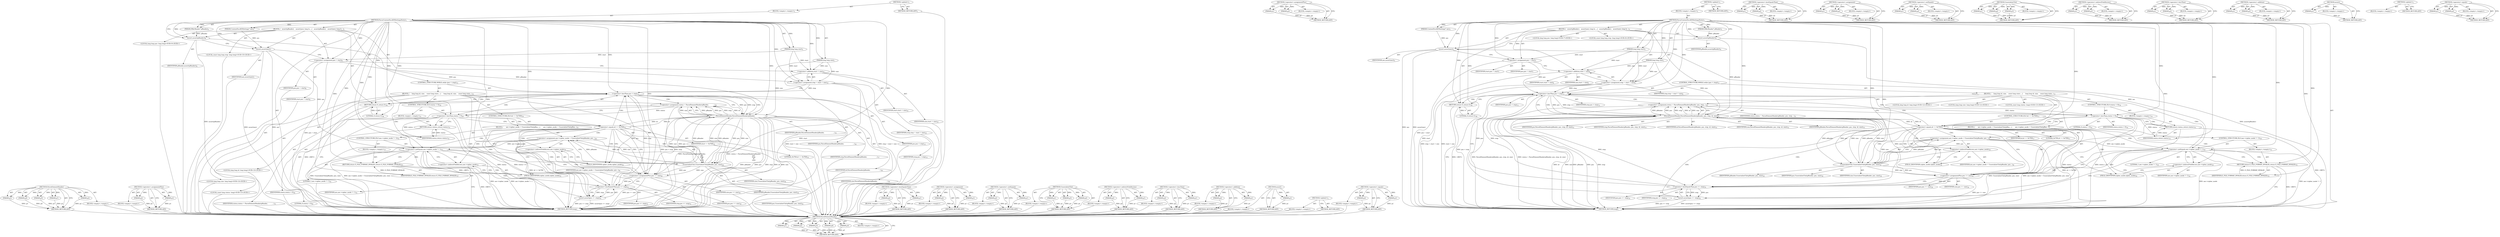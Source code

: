 digraph "&lt;operator&gt;.equals" {
vulnerable_126 [label=<(METHOD,ParseElementHeader)>];
vulnerable_127 [label=<(PARAM,p1)>];
vulnerable_128 [label=<(PARAM,p2)>];
vulnerable_129 [label=<(PARAM,p3)>];
vulnerable_130 [label=<(PARAM,p4)>];
vulnerable_131 [label=<(PARAM,p5)>];
vulnerable_132 [label=<(BLOCK,&lt;empty&gt;,&lt;empty&gt;)>];
vulnerable_133 [label=<(METHOD_RETURN,ANY)>];
vulnerable_155 [label=<(METHOD,&lt;operator&gt;.assignmentPlus)>];
vulnerable_156 [label=<(PARAM,p1)>];
vulnerable_157 [label=<(PARAM,p2)>];
vulnerable_158 [label=<(BLOCK,&lt;empty&gt;,&lt;empty&gt;)>];
vulnerable_159 [label=<(METHOD_RETURN,ANY)>];
vulnerable_6 [label=<(METHOD,&lt;global&gt;)<SUB>1</SUB>>];
vulnerable_7 [label=<(BLOCK,&lt;empty&gt;,&lt;empty&gt;)<SUB>1</SUB>>];
vulnerable_8 [label=<(METHOD,ParseContentEncAESSettingsEntry)<SUB>1</SUB>>];
vulnerable_9 [label=<(PARAM,long long start)<SUB>2</SUB>>];
vulnerable_10 [label=<(PARAM,long long size)<SUB>3</SUB>>];
vulnerable_11 [label=<(PARAM,IMkvReader* pReader)<SUB>4</SUB>>];
vulnerable_12 [label=<(PARAM,ContentEncAESSettings* aes)<SUB>5</SUB>>];
vulnerable_13 [label=<(BLOCK,{
   assert(pReader);
   assert(aes);

 long lo...,{
   assert(pReader);
   assert(aes);

 long lo...)<SUB>5</SUB>>];
vulnerable_14 [label=<(assert,assert(pReader))<SUB>6</SUB>>];
vulnerable_15 [label=<(IDENTIFIER,pReader,assert(pReader))<SUB>6</SUB>>];
vulnerable_16 [label=<(assert,assert(aes))<SUB>7</SUB>>];
vulnerable_17 [label=<(IDENTIFIER,aes,assert(aes))<SUB>7</SUB>>];
vulnerable_18 [label="<(LOCAL,long long pos: long long)<SUB>9</SUB>>"];
vulnerable_19 [label=<(&lt;operator&gt;.assignment,pos = start)<SUB>9</SUB>>];
vulnerable_20 [label=<(IDENTIFIER,pos,pos = start)<SUB>9</SUB>>];
vulnerable_21 [label=<(IDENTIFIER,start,pos = start)<SUB>9</SUB>>];
vulnerable_22 [label="<(LOCAL,const long long stop: long long)<SUB>10</SUB>>"];
vulnerable_23 [label=<(&lt;operator&gt;.assignment,stop = start + size)<SUB>10</SUB>>];
vulnerable_24 [label=<(IDENTIFIER,stop,stop = start + size)<SUB>10</SUB>>];
vulnerable_25 [label=<(&lt;operator&gt;.addition,start + size)<SUB>10</SUB>>];
vulnerable_26 [label=<(IDENTIFIER,start,start + size)<SUB>10</SUB>>];
vulnerable_27 [label=<(IDENTIFIER,size,start + size)<SUB>10</SUB>>];
vulnerable_28 [label=<(CONTROL_STRUCTURE,WHILE,while (pos &lt; stop))<SUB>13</SUB>>];
vulnerable_29 [label=<(&lt;operator&gt;.lessThan,pos &lt; stop)<SUB>13</SUB>>];
vulnerable_30 [label=<(IDENTIFIER,pos,pos &lt; stop)<SUB>13</SUB>>];
vulnerable_31 [label=<(IDENTIFIER,stop,pos &lt; stop)<SUB>13</SUB>>];
vulnerable_32 [label=<(BLOCK,{
     long long id, size;
    const long statu...,{
     long long id, size;
    const long statu...)<SUB>13</SUB>>];
vulnerable_33 [label="<(LOCAL,long long id: long long)<SUB>14</SUB>>"];
vulnerable_34 [label="<(LOCAL,long long size: long long)<SUB>14</SUB>>"];
vulnerable_35 [label="<(LOCAL,const long status: long)<SUB>15</SUB>>"];
vulnerable_36 [label=<(&lt;operator&gt;.assignment,status = ParseElementHeader(pReader,
          ...)<SUB>15</SUB>>];
vulnerable_37 [label=<(IDENTIFIER,status,status = ParseElementHeader(pReader,
          ...)<SUB>15</SUB>>];
vulnerable_38 [label=<(ParseElementHeader,ParseElementHeader(pReader,
                   ...)<SUB>15</SUB>>];
vulnerable_39 [label=<(IDENTIFIER,pReader,ParseElementHeader(pReader,
                   ...)<SUB>15</SUB>>];
vulnerable_40 [label=<(IDENTIFIER,pos,ParseElementHeader(pReader,
                   ...)<SUB>16</SUB>>];
vulnerable_41 [label=<(IDENTIFIER,stop,ParseElementHeader(pReader,
                   ...)<SUB>17</SUB>>];
vulnerable_42 [label=<(IDENTIFIER,id,ParseElementHeader(pReader,
                   ...)<SUB>18</SUB>>];
vulnerable_43 [label=<(IDENTIFIER,size,ParseElementHeader(pReader,
                   ...)<SUB>19</SUB>>];
vulnerable_44 [label=<(CONTROL_STRUCTURE,IF,if (status &lt; 0))<SUB>20</SUB>>];
vulnerable_45 [label=<(&lt;operator&gt;.lessThan,status &lt; 0)<SUB>20</SUB>>];
vulnerable_46 [label=<(IDENTIFIER,status,status &lt; 0)<SUB>20</SUB>>];
vulnerable_47 [label=<(LITERAL,0,status &lt; 0)<SUB>20</SUB>>];
vulnerable_48 [label=<(BLOCK,&lt;empty&gt;,&lt;empty&gt;)<SUB>21</SUB>>];
vulnerable_49 [label=<(RETURN,return status;,return status;)<SUB>21</SUB>>];
vulnerable_50 [label=<(IDENTIFIER,status,return status;)<SUB>21</SUB>>];
vulnerable_51 [label=<(CONTROL_STRUCTURE,IF,if (id == 0x7E8))<SUB>23</SUB>>];
vulnerable_52 [label=<(&lt;operator&gt;.equals,id == 0x7E8)<SUB>23</SUB>>];
vulnerable_53 [label=<(IDENTIFIER,id,id == 0x7E8)<SUB>23</SUB>>];
vulnerable_54 [label=<(LITERAL,0x7E8,id == 0x7E8)<SUB>23</SUB>>];
vulnerable_55 [label=<(BLOCK,{
      aes-&gt;cipher_mode = UnserializeUInt(pRea...,{
      aes-&gt;cipher_mode = UnserializeUInt(pRea...)<SUB>23</SUB>>];
vulnerable_56 [label=<(&lt;operator&gt;.assignment,aes-&gt;cipher_mode = UnserializeUInt(pReader, pos...)<SUB>24</SUB>>];
vulnerable_57 [label=<(&lt;operator&gt;.indirectFieldAccess,aes-&gt;cipher_mode)<SUB>24</SUB>>];
vulnerable_58 [label=<(IDENTIFIER,aes,aes-&gt;cipher_mode = UnserializeUInt(pReader, pos...)<SUB>24</SUB>>];
vulnerable_59 [label=<(FIELD_IDENTIFIER,cipher_mode,cipher_mode)<SUB>24</SUB>>];
vulnerable_60 [label=<(UnserializeUInt,UnserializeUInt(pReader, pos, size))<SUB>24</SUB>>];
vulnerable_61 [label=<(IDENTIFIER,pReader,UnserializeUInt(pReader, pos, size))<SUB>24</SUB>>];
vulnerable_62 [label=<(IDENTIFIER,pos,UnserializeUInt(pReader, pos, size))<SUB>24</SUB>>];
vulnerable_63 [label=<(IDENTIFIER,size,UnserializeUInt(pReader, pos, size))<SUB>24</SUB>>];
vulnerable_64 [label=<(CONTROL_STRUCTURE,IF,if (aes-&gt;cipher_mode != 1))<SUB>25</SUB>>];
vulnerable_65 [label=<(&lt;operator&gt;.notEquals,aes-&gt;cipher_mode != 1)<SUB>25</SUB>>];
vulnerable_66 [label=<(&lt;operator&gt;.indirectFieldAccess,aes-&gt;cipher_mode)<SUB>25</SUB>>];
vulnerable_67 [label=<(IDENTIFIER,aes,aes-&gt;cipher_mode != 1)<SUB>25</SUB>>];
vulnerable_68 [label=<(FIELD_IDENTIFIER,cipher_mode,cipher_mode)<SUB>25</SUB>>];
vulnerable_69 [label=<(LITERAL,1,aes-&gt;cipher_mode != 1)<SUB>25</SUB>>];
vulnerable_70 [label=<(BLOCK,&lt;empty&gt;,&lt;empty&gt;)<SUB>27</SUB>>];
vulnerable_71 [label=<(RETURN,return E_FILE_FORMAT_INVALID;,return E_FILE_FORMAT_INVALID;)<SUB>27</SUB>>];
vulnerable_72 [label=<(IDENTIFIER,E_FILE_FORMAT_INVALID,return E_FILE_FORMAT_INVALID;)<SUB>27</SUB>>];
vulnerable_73 [label=<(&lt;operator&gt;.assignmentPlus,pos += size)<SUB>30</SUB>>];
vulnerable_74 [label=<(IDENTIFIER,pos,pos += size)<SUB>30</SUB>>];
vulnerable_75 [label=<(IDENTIFIER,size,pos += size)<SUB>30</SUB>>];
vulnerable_76 [label=<(assert,assert(pos &lt;= stop))<SUB>31</SUB>>];
vulnerable_77 [label=<(&lt;operator&gt;.lessEqualsThan,pos &lt;= stop)<SUB>31</SUB>>];
vulnerable_78 [label=<(IDENTIFIER,pos,pos &lt;= stop)<SUB>31</SUB>>];
vulnerable_79 [label=<(IDENTIFIER,stop,pos &lt;= stop)<SUB>31</SUB>>];
vulnerable_80 [label=<(RETURN,return 0;,return 0;)<SUB>34</SUB>>];
vulnerable_81 [label=<(LITERAL,0,return 0;)<SUB>34</SUB>>];
vulnerable_82 [label=<(METHOD_RETURN,long)<SUB>1</SUB>>];
vulnerable_84 [label=<(METHOD_RETURN,ANY)<SUB>1</SUB>>];
vulnerable_160 [label=<(METHOD,&lt;operator&gt;.lessEqualsThan)>];
vulnerable_161 [label=<(PARAM,p1)>];
vulnerable_162 [label=<(PARAM,p2)>];
vulnerable_163 [label=<(BLOCK,&lt;empty&gt;,&lt;empty&gt;)>];
vulnerable_164 [label=<(METHOD_RETURN,ANY)>];
vulnerable_111 [label=<(METHOD,&lt;operator&gt;.assignment)>];
vulnerable_112 [label=<(PARAM,p1)>];
vulnerable_113 [label=<(PARAM,p2)>];
vulnerable_114 [label=<(BLOCK,&lt;empty&gt;,&lt;empty&gt;)>];
vulnerable_115 [label=<(METHOD_RETURN,ANY)>];
vulnerable_150 [label=<(METHOD,&lt;operator&gt;.notEquals)>];
vulnerable_151 [label=<(PARAM,p1)>];
vulnerable_152 [label=<(PARAM,p2)>];
vulnerable_153 [label=<(BLOCK,&lt;empty&gt;,&lt;empty&gt;)>];
vulnerable_154 [label=<(METHOD_RETURN,ANY)>];
vulnerable_144 [label=<(METHOD,UnserializeUInt)>];
vulnerable_145 [label=<(PARAM,p1)>];
vulnerable_146 [label=<(PARAM,p2)>];
vulnerable_147 [label=<(PARAM,p3)>];
vulnerable_148 [label=<(BLOCK,&lt;empty&gt;,&lt;empty&gt;)>];
vulnerable_149 [label=<(METHOD_RETURN,ANY)>];
vulnerable_139 [label=<(METHOD,&lt;operator&gt;.indirectFieldAccess)>];
vulnerable_140 [label=<(PARAM,p1)>];
vulnerable_141 [label=<(PARAM,p2)>];
vulnerable_142 [label=<(BLOCK,&lt;empty&gt;,&lt;empty&gt;)>];
vulnerable_143 [label=<(METHOD_RETURN,ANY)>];
vulnerable_121 [label=<(METHOD,&lt;operator&gt;.lessThan)>];
vulnerable_122 [label=<(PARAM,p1)>];
vulnerable_123 [label=<(PARAM,p2)>];
vulnerable_124 [label=<(BLOCK,&lt;empty&gt;,&lt;empty&gt;)>];
vulnerable_125 [label=<(METHOD_RETURN,ANY)>];
vulnerable_116 [label=<(METHOD,&lt;operator&gt;.addition)>];
vulnerable_117 [label=<(PARAM,p1)>];
vulnerable_118 [label=<(PARAM,p2)>];
vulnerable_119 [label=<(BLOCK,&lt;empty&gt;,&lt;empty&gt;)>];
vulnerable_120 [label=<(METHOD_RETURN,ANY)>];
vulnerable_107 [label=<(METHOD,assert)>];
vulnerable_108 [label=<(PARAM,p1)>];
vulnerable_109 [label=<(BLOCK,&lt;empty&gt;,&lt;empty&gt;)>];
vulnerable_110 [label=<(METHOD_RETURN,ANY)>];
vulnerable_101 [label=<(METHOD,&lt;global&gt;)<SUB>1</SUB>>];
vulnerable_102 [label=<(BLOCK,&lt;empty&gt;,&lt;empty&gt;)>];
vulnerable_103 [label=<(METHOD_RETURN,ANY)>];
vulnerable_134 [label=<(METHOD,&lt;operator&gt;.equals)>];
vulnerable_135 [label=<(PARAM,p1)>];
vulnerable_136 [label=<(PARAM,p2)>];
vulnerable_137 [label=<(BLOCK,&lt;empty&gt;,&lt;empty&gt;)>];
vulnerable_138 [label=<(METHOD_RETURN,ANY)>];
fixed_126 [label=<(METHOD,ParseElementHeader)>];
fixed_127 [label=<(PARAM,p1)>];
fixed_128 [label=<(PARAM,p2)>];
fixed_129 [label=<(PARAM,p3)>];
fixed_130 [label=<(PARAM,p4)>];
fixed_131 [label=<(PARAM,p5)>];
fixed_132 [label=<(BLOCK,&lt;empty&gt;,&lt;empty&gt;)>];
fixed_133 [label=<(METHOD_RETURN,ANY)>];
fixed_155 [label=<(METHOD,&lt;operator&gt;.assignmentPlus)>];
fixed_156 [label=<(PARAM,p1)>];
fixed_157 [label=<(PARAM,p2)>];
fixed_158 [label=<(BLOCK,&lt;empty&gt;,&lt;empty&gt;)>];
fixed_159 [label=<(METHOD_RETURN,ANY)>];
fixed_6 [label=<(METHOD,&lt;global&gt;)<SUB>1</SUB>>];
fixed_7 [label=<(BLOCK,&lt;empty&gt;,&lt;empty&gt;)<SUB>1</SUB>>];
fixed_8 [label=<(METHOD,ParseContentEncAESSettingsEntry)<SUB>1</SUB>>];
fixed_9 [label=<(PARAM,long long start)<SUB>2</SUB>>];
fixed_10 [label=<(PARAM,long long size)<SUB>2</SUB>>];
fixed_11 [label=<(PARAM,IMkvReader* pReader)<SUB>2</SUB>>];
fixed_12 [label=<(PARAM,ContentEncAESSettings* aes)<SUB>3</SUB>>];
fixed_13 [label=<(BLOCK,{
   assert(pReader);
   assert(aes);

 long lo...,{
   assert(pReader);
   assert(aes);

 long lo...)<SUB>3</SUB>>];
fixed_14 [label=<(assert,assert(pReader))<SUB>4</SUB>>];
fixed_15 [label=<(IDENTIFIER,pReader,assert(pReader))<SUB>4</SUB>>];
fixed_16 [label=<(assert,assert(aes))<SUB>5</SUB>>];
fixed_17 [label=<(IDENTIFIER,aes,assert(aes))<SUB>5</SUB>>];
fixed_18 [label="<(LOCAL,long long pos: long long)<SUB>7</SUB>>"];
fixed_19 [label=<(&lt;operator&gt;.assignment,pos = start)<SUB>7</SUB>>];
fixed_20 [label=<(IDENTIFIER,pos,pos = start)<SUB>7</SUB>>];
fixed_21 [label=<(IDENTIFIER,start,pos = start)<SUB>7</SUB>>];
fixed_22 [label="<(LOCAL,const long long stop: long long)<SUB>8</SUB>>"];
fixed_23 [label=<(&lt;operator&gt;.assignment,stop = start + size)<SUB>8</SUB>>];
fixed_24 [label=<(IDENTIFIER,stop,stop = start + size)<SUB>8</SUB>>];
fixed_25 [label=<(&lt;operator&gt;.addition,start + size)<SUB>8</SUB>>];
fixed_26 [label=<(IDENTIFIER,start,start + size)<SUB>8</SUB>>];
fixed_27 [label=<(IDENTIFIER,size,start + size)<SUB>8</SUB>>];
fixed_28 [label=<(CONTROL_STRUCTURE,WHILE,while (pos &lt; stop))<SUB>11</SUB>>];
fixed_29 [label=<(&lt;operator&gt;.lessThan,pos &lt; stop)<SUB>11</SUB>>];
fixed_30 [label=<(IDENTIFIER,pos,pos &lt; stop)<SUB>11</SUB>>];
fixed_31 [label=<(IDENTIFIER,stop,pos &lt; stop)<SUB>11</SUB>>];
fixed_32 [label=<(BLOCK,{
     long long id, size;
    const long statu...,{
     long long id, size;
    const long statu...)<SUB>11</SUB>>];
fixed_33 [label="<(LOCAL,long long id: long long)<SUB>12</SUB>>"];
fixed_34 [label="<(LOCAL,long long size: long long)<SUB>12</SUB>>"];
fixed_35 [label="<(LOCAL,const long status: long)<SUB>13</SUB>>"];
fixed_36 [label=<(&lt;operator&gt;.assignment,status = ParseElementHeader(pReader, pos, stop,...)<SUB>13</SUB>>];
fixed_37 [label=<(IDENTIFIER,status,status = ParseElementHeader(pReader, pos, stop,...)<SUB>13</SUB>>];
fixed_38 [label=<(ParseElementHeader,ParseElementHeader(pReader, pos, stop, id, size))<SUB>13</SUB>>];
fixed_39 [label=<(IDENTIFIER,pReader,ParseElementHeader(pReader, pos, stop, id, size))<SUB>13</SUB>>];
fixed_40 [label=<(IDENTIFIER,pos,ParseElementHeader(pReader, pos, stop, id, size))<SUB>13</SUB>>];
fixed_41 [label=<(IDENTIFIER,stop,ParseElementHeader(pReader, pos, stop, id, size))<SUB>13</SUB>>];
fixed_42 [label=<(IDENTIFIER,id,ParseElementHeader(pReader, pos, stop, id, size))<SUB>13</SUB>>];
fixed_43 [label=<(IDENTIFIER,size,ParseElementHeader(pReader, pos, stop, id, size))<SUB>13</SUB>>];
fixed_44 [label=<(CONTROL_STRUCTURE,IF,if (status &lt; 0))<SUB>14</SUB>>];
fixed_45 [label=<(&lt;operator&gt;.lessThan,status &lt; 0)<SUB>14</SUB>>];
fixed_46 [label=<(IDENTIFIER,status,status &lt; 0)<SUB>14</SUB>>];
fixed_47 [label=<(LITERAL,0,status &lt; 0)<SUB>14</SUB>>];
fixed_48 [label=<(BLOCK,&lt;empty&gt;,&lt;empty&gt;)<SUB>15</SUB>>];
fixed_49 [label=<(RETURN,return status;,return status;)<SUB>15</SUB>>];
fixed_50 [label=<(IDENTIFIER,status,return status;)<SUB>15</SUB>>];
fixed_51 [label=<(CONTROL_STRUCTURE,IF,if (id == 0x7E8))<SUB>17</SUB>>];
fixed_52 [label=<(&lt;operator&gt;.equals,id == 0x7E8)<SUB>17</SUB>>];
fixed_53 [label=<(IDENTIFIER,id,id == 0x7E8)<SUB>17</SUB>>];
fixed_54 [label=<(LITERAL,0x7E8,id == 0x7E8)<SUB>17</SUB>>];
fixed_55 [label=<(BLOCK,{
      aes-&gt;cipher_mode = UnserializeUInt(pRea...,{
      aes-&gt;cipher_mode = UnserializeUInt(pRea...)<SUB>17</SUB>>];
fixed_56 [label=<(&lt;operator&gt;.assignment,aes-&gt;cipher_mode = UnserializeUInt(pReader, pos...)<SUB>18</SUB>>];
fixed_57 [label=<(&lt;operator&gt;.indirectFieldAccess,aes-&gt;cipher_mode)<SUB>18</SUB>>];
fixed_58 [label=<(IDENTIFIER,aes,aes-&gt;cipher_mode = UnserializeUInt(pReader, pos...)<SUB>18</SUB>>];
fixed_59 [label=<(FIELD_IDENTIFIER,cipher_mode,cipher_mode)<SUB>18</SUB>>];
fixed_60 [label=<(UnserializeUInt,UnserializeUInt(pReader, pos, size))<SUB>18</SUB>>];
fixed_61 [label=<(IDENTIFIER,pReader,UnserializeUInt(pReader, pos, size))<SUB>18</SUB>>];
fixed_62 [label=<(IDENTIFIER,pos,UnserializeUInt(pReader, pos, size))<SUB>18</SUB>>];
fixed_63 [label=<(IDENTIFIER,size,UnserializeUInt(pReader, pos, size))<SUB>18</SUB>>];
fixed_64 [label=<(CONTROL_STRUCTURE,IF,if (aes-&gt;cipher_mode != 1))<SUB>19</SUB>>];
fixed_65 [label=<(&lt;operator&gt;.notEquals,aes-&gt;cipher_mode != 1)<SUB>19</SUB>>];
fixed_66 [label=<(&lt;operator&gt;.indirectFieldAccess,aes-&gt;cipher_mode)<SUB>19</SUB>>];
fixed_67 [label=<(IDENTIFIER,aes,aes-&gt;cipher_mode != 1)<SUB>19</SUB>>];
fixed_68 [label=<(FIELD_IDENTIFIER,cipher_mode,cipher_mode)<SUB>19</SUB>>];
fixed_69 [label=<(LITERAL,1,aes-&gt;cipher_mode != 1)<SUB>19</SUB>>];
fixed_70 [label=<(BLOCK,&lt;empty&gt;,&lt;empty&gt;)<SUB>21</SUB>>];
fixed_71 [label=<(RETURN,return E_FILE_FORMAT_INVALID;,return E_FILE_FORMAT_INVALID;)<SUB>21</SUB>>];
fixed_72 [label=<(IDENTIFIER,E_FILE_FORMAT_INVALID,return E_FILE_FORMAT_INVALID;)<SUB>21</SUB>>];
fixed_73 [label=<(&lt;operator&gt;.assignmentPlus,pos += size)<SUB>24</SUB>>];
fixed_74 [label=<(IDENTIFIER,pos,pos += size)<SUB>24</SUB>>];
fixed_75 [label=<(IDENTIFIER,size,pos += size)<SUB>24</SUB>>];
fixed_76 [label=<(assert,assert(pos &lt;= stop))<SUB>25</SUB>>];
fixed_77 [label=<(&lt;operator&gt;.lessEqualsThan,pos &lt;= stop)<SUB>25</SUB>>];
fixed_78 [label=<(IDENTIFIER,pos,pos &lt;= stop)<SUB>25</SUB>>];
fixed_79 [label=<(IDENTIFIER,stop,pos &lt;= stop)<SUB>25</SUB>>];
fixed_80 [label=<(RETURN,return 0;,return 0;)<SUB>28</SUB>>];
fixed_81 [label=<(LITERAL,0,return 0;)<SUB>28</SUB>>];
fixed_82 [label=<(METHOD_RETURN,long)<SUB>1</SUB>>];
fixed_84 [label=<(METHOD_RETURN,ANY)<SUB>1</SUB>>];
fixed_160 [label=<(METHOD,&lt;operator&gt;.lessEqualsThan)>];
fixed_161 [label=<(PARAM,p1)>];
fixed_162 [label=<(PARAM,p2)>];
fixed_163 [label=<(BLOCK,&lt;empty&gt;,&lt;empty&gt;)>];
fixed_164 [label=<(METHOD_RETURN,ANY)>];
fixed_111 [label=<(METHOD,&lt;operator&gt;.assignment)>];
fixed_112 [label=<(PARAM,p1)>];
fixed_113 [label=<(PARAM,p2)>];
fixed_114 [label=<(BLOCK,&lt;empty&gt;,&lt;empty&gt;)>];
fixed_115 [label=<(METHOD_RETURN,ANY)>];
fixed_150 [label=<(METHOD,&lt;operator&gt;.notEquals)>];
fixed_151 [label=<(PARAM,p1)>];
fixed_152 [label=<(PARAM,p2)>];
fixed_153 [label=<(BLOCK,&lt;empty&gt;,&lt;empty&gt;)>];
fixed_154 [label=<(METHOD_RETURN,ANY)>];
fixed_144 [label=<(METHOD,UnserializeUInt)>];
fixed_145 [label=<(PARAM,p1)>];
fixed_146 [label=<(PARAM,p2)>];
fixed_147 [label=<(PARAM,p3)>];
fixed_148 [label=<(BLOCK,&lt;empty&gt;,&lt;empty&gt;)>];
fixed_149 [label=<(METHOD_RETURN,ANY)>];
fixed_139 [label=<(METHOD,&lt;operator&gt;.indirectFieldAccess)>];
fixed_140 [label=<(PARAM,p1)>];
fixed_141 [label=<(PARAM,p2)>];
fixed_142 [label=<(BLOCK,&lt;empty&gt;,&lt;empty&gt;)>];
fixed_143 [label=<(METHOD_RETURN,ANY)>];
fixed_121 [label=<(METHOD,&lt;operator&gt;.lessThan)>];
fixed_122 [label=<(PARAM,p1)>];
fixed_123 [label=<(PARAM,p2)>];
fixed_124 [label=<(BLOCK,&lt;empty&gt;,&lt;empty&gt;)>];
fixed_125 [label=<(METHOD_RETURN,ANY)>];
fixed_116 [label=<(METHOD,&lt;operator&gt;.addition)>];
fixed_117 [label=<(PARAM,p1)>];
fixed_118 [label=<(PARAM,p2)>];
fixed_119 [label=<(BLOCK,&lt;empty&gt;,&lt;empty&gt;)>];
fixed_120 [label=<(METHOD_RETURN,ANY)>];
fixed_107 [label=<(METHOD,assert)>];
fixed_108 [label=<(PARAM,p1)>];
fixed_109 [label=<(BLOCK,&lt;empty&gt;,&lt;empty&gt;)>];
fixed_110 [label=<(METHOD_RETURN,ANY)>];
fixed_101 [label=<(METHOD,&lt;global&gt;)<SUB>1</SUB>>];
fixed_102 [label=<(BLOCK,&lt;empty&gt;,&lt;empty&gt;)>];
fixed_103 [label=<(METHOD_RETURN,ANY)>];
fixed_134 [label=<(METHOD,&lt;operator&gt;.equals)>];
fixed_135 [label=<(PARAM,p1)>];
fixed_136 [label=<(PARAM,p2)>];
fixed_137 [label=<(BLOCK,&lt;empty&gt;,&lt;empty&gt;)>];
fixed_138 [label=<(METHOD_RETURN,ANY)>];
vulnerable_126 -> vulnerable_127  [key=0, label="AST: "];
vulnerable_126 -> vulnerable_127  [key=1, label="DDG: "];
vulnerable_126 -> vulnerable_132  [key=0, label="AST: "];
vulnerable_126 -> vulnerable_128  [key=0, label="AST: "];
vulnerable_126 -> vulnerable_128  [key=1, label="DDG: "];
vulnerable_126 -> vulnerable_133  [key=0, label="AST: "];
vulnerable_126 -> vulnerable_133  [key=1, label="CFG: "];
vulnerable_126 -> vulnerable_129  [key=0, label="AST: "];
vulnerable_126 -> vulnerable_129  [key=1, label="DDG: "];
vulnerable_126 -> vulnerable_130  [key=0, label="AST: "];
vulnerable_126 -> vulnerable_130  [key=1, label="DDG: "];
vulnerable_126 -> vulnerable_131  [key=0, label="AST: "];
vulnerable_126 -> vulnerable_131  [key=1, label="DDG: "];
vulnerable_127 -> vulnerable_133  [key=0, label="DDG: p1"];
vulnerable_128 -> vulnerable_133  [key=0, label="DDG: p2"];
vulnerable_129 -> vulnerable_133  [key=0, label="DDG: p3"];
vulnerable_130 -> vulnerable_133  [key=0, label="DDG: p4"];
vulnerable_131 -> vulnerable_133  [key=0, label="DDG: p5"];
vulnerable_132 -> fixed_126  [key=0];
vulnerable_133 -> fixed_126  [key=0];
vulnerable_155 -> vulnerable_156  [key=0, label="AST: "];
vulnerable_155 -> vulnerable_156  [key=1, label="DDG: "];
vulnerable_155 -> vulnerable_158  [key=0, label="AST: "];
vulnerable_155 -> vulnerable_157  [key=0, label="AST: "];
vulnerable_155 -> vulnerable_157  [key=1, label="DDG: "];
vulnerable_155 -> vulnerable_159  [key=0, label="AST: "];
vulnerable_155 -> vulnerable_159  [key=1, label="CFG: "];
vulnerable_156 -> vulnerable_159  [key=0, label="DDG: p1"];
vulnerable_157 -> vulnerable_159  [key=0, label="DDG: p2"];
vulnerable_158 -> fixed_126  [key=0];
vulnerable_159 -> fixed_126  [key=0];
vulnerable_6 -> vulnerable_7  [key=0, label="AST: "];
vulnerable_6 -> vulnerable_84  [key=0, label="AST: "];
vulnerable_6 -> vulnerable_84  [key=1, label="CFG: "];
vulnerable_7 -> vulnerable_8  [key=0, label="AST: "];
vulnerable_8 -> vulnerable_9  [key=0, label="AST: "];
vulnerable_8 -> vulnerable_9  [key=1, label="DDG: "];
vulnerable_8 -> vulnerable_10  [key=0, label="AST: "];
vulnerable_8 -> vulnerable_10  [key=1, label="DDG: "];
vulnerable_8 -> vulnerable_11  [key=0, label="AST: "];
vulnerable_8 -> vulnerable_11  [key=1, label="DDG: "];
vulnerable_8 -> vulnerable_12  [key=0, label="AST: "];
vulnerable_8 -> vulnerable_12  [key=1, label="DDG: "];
vulnerable_8 -> vulnerable_13  [key=0, label="AST: "];
vulnerable_8 -> vulnerable_82  [key=0, label="AST: "];
vulnerable_8 -> vulnerable_14  [key=0, label="CFG: "];
vulnerable_8 -> vulnerable_14  [key=1, label="DDG: "];
vulnerable_8 -> vulnerable_19  [key=0, label="DDG: "];
vulnerable_8 -> vulnerable_23  [key=0, label="DDG: "];
vulnerable_8 -> vulnerable_80  [key=0, label="DDG: "];
vulnerable_8 -> vulnerable_16  [key=0, label="DDG: "];
vulnerable_8 -> vulnerable_81  [key=0, label="DDG: "];
vulnerable_8 -> vulnerable_25  [key=0, label="DDG: "];
vulnerable_8 -> vulnerable_29  [key=0, label="DDG: "];
vulnerable_8 -> vulnerable_73  [key=0, label="DDG: "];
vulnerable_8 -> vulnerable_38  [key=0, label="DDG: "];
vulnerable_8 -> vulnerable_45  [key=0, label="DDG: "];
vulnerable_8 -> vulnerable_52  [key=0, label="DDG: "];
vulnerable_8 -> vulnerable_77  [key=0, label="DDG: "];
vulnerable_8 -> vulnerable_50  [key=0, label="DDG: "];
vulnerable_8 -> vulnerable_60  [key=0, label="DDG: "];
vulnerable_8 -> vulnerable_65  [key=0, label="DDG: "];
vulnerable_8 -> vulnerable_71  [key=0, label="DDG: "];
vulnerable_8 -> vulnerable_72  [key=0, label="DDG: "];
vulnerable_9 -> vulnerable_19  [key=0, label="DDG: start"];
vulnerable_9 -> vulnerable_23  [key=0, label="DDG: start"];
vulnerable_9 -> vulnerable_25  [key=0, label="DDG: start"];
vulnerable_10 -> vulnerable_23  [key=0, label="DDG: size"];
vulnerable_10 -> vulnerable_25  [key=0, label="DDG: size"];
vulnerable_10 -> vulnerable_38  [key=0, label="DDG: size"];
vulnerable_11 -> vulnerable_14  [key=0, label="DDG: pReader"];
vulnerable_12 -> vulnerable_16  [key=0, label="DDG: aes"];
vulnerable_13 -> vulnerable_14  [key=0, label="AST: "];
vulnerable_13 -> vulnerable_16  [key=0, label="AST: "];
vulnerable_13 -> vulnerable_18  [key=0, label="AST: "];
vulnerable_13 -> vulnerable_19  [key=0, label="AST: "];
vulnerable_13 -> vulnerable_22  [key=0, label="AST: "];
vulnerable_13 -> vulnerable_23  [key=0, label="AST: "];
vulnerable_13 -> vulnerable_28  [key=0, label="AST: "];
vulnerable_13 -> vulnerable_80  [key=0, label="AST: "];
vulnerable_14 -> vulnerable_15  [key=0, label="AST: "];
vulnerable_14 -> vulnerable_16  [key=0, label="CFG: "];
vulnerable_14 -> vulnerable_82  [key=0, label="DDG: assert(pReader)"];
vulnerable_14 -> vulnerable_38  [key=0, label="DDG: pReader"];
vulnerable_15 -> fixed_126  [key=0];
vulnerable_16 -> vulnerable_17  [key=0, label="AST: "];
vulnerable_16 -> vulnerable_19  [key=0, label="CFG: "];
vulnerable_16 -> vulnerable_82  [key=0, label="DDG: aes"];
vulnerable_16 -> vulnerable_82  [key=1, label="DDG: assert(aes)"];
vulnerable_16 -> vulnerable_65  [key=0, label="DDG: aes"];
vulnerable_17 -> fixed_126  [key=0];
vulnerable_18 -> fixed_126  [key=0];
vulnerable_19 -> vulnerable_20  [key=0, label="AST: "];
vulnerable_19 -> vulnerable_21  [key=0, label="AST: "];
vulnerable_19 -> vulnerable_25  [key=0, label="CFG: "];
vulnerable_19 -> vulnerable_82  [key=0, label="DDG: pos = start"];
vulnerable_19 -> vulnerable_29  [key=0, label="DDG: pos"];
vulnerable_20 -> fixed_126  [key=0];
vulnerable_21 -> fixed_126  [key=0];
vulnerable_22 -> fixed_126  [key=0];
vulnerable_23 -> vulnerable_24  [key=0, label="AST: "];
vulnerable_23 -> vulnerable_25  [key=0, label="AST: "];
vulnerable_23 -> vulnerable_29  [key=0, label="CFG: "];
vulnerable_23 -> vulnerable_29  [key=1, label="DDG: stop"];
vulnerable_23 -> vulnerable_82  [key=0, label="DDG: start + size"];
vulnerable_23 -> vulnerable_82  [key=1, label="DDG: stop = start + size"];
vulnerable_24 -> fixed_126  [key=0];
vulnerable_25 -> vulnerable_26  [key=0, label="AST: "];
vulnerable_25 -> vulnerable_27  [key=0, label="AST: "];
vulnerable_25 -> vulnerable_23  [key=0, label="CFG: "];
vulnerable_25 -> vulnerable_82  [key=0, label="DDG: start"];
vulnerable_26 -> fixed_126  [key=0];
vulnerable_27 -> fixed_126  [key=0];
vulnerable_28 -> vulnerable_29  [key=0, label="AST: "];
vulnerable_28 -> vulnerable_32  [key=0, label="AST: "];
vulnerable_29 -> vulnerable_30  [key=0, label="AST: "];
vulnerable_29 -> vulnerable_31  [key=0, label="AST: "];
vulnerable_29 -> vulnerable_38  [key=0, label="CFG: "];
vulnerable_29 -> vulnerable_38  [key=1, label="DDG: pos"];
vulnerable_29 -> vulnerable_38  [key=2, label="DDG: stop"];
vulnerable_29 -> vulnerable_38  [key=3, label="CDG: "];
vulnerable_29 -> vulnerable_80  [key=0, label="CFG: "];
vulnerable_29 -> vulnerable_80  [key=1, label="CDG: "];
vulnerable_29 -> vulnerable_82  [key=0, label="DDG: pos &lt; stop"];
vulnerable_29 -> vulnerable_36  [key=0, label="CDG: "];
vulnerable_29 -> vulnerable_45  [key=0, label="CDG: "];
vulnerable_30 -> fixed_126  [key=0];
vulnerable_31 -> fixed_126  [key=0];
vulnerable_32 -> vulnerable_33  [key=0, label="AST: "];
vulnerable_32 -> vulnerable_34  [key=0, label="AST: "];
vulnerable_32 -> vulnerable_35  [key=0, label="AST: "];
vulnerable_32 -> vulnerable_36  [key=0, label="AST: "];
vulnerable_32 -> vulnerable_44  [key=0, label="AST: "];
vulnerable_32 -> vulnerable_51  [key=0, label="AST: "];
vulnerable_32 -> vulnerable_73  [key=0, label="AST: "];
vulnerable_32 -> vulnerable_76  [key=0, label="AST: "];
vulnerable_33 -> fixed_126  [key=0];
vulnerable_34 -> fixed_126  [key=0];
vulnerable_35 -> fixed_126  [key=0];
vulnerable_36 -> vulnerable_37  [key=0, label="AST: "];
vulnerable_36 -> vulnerable_38  [key=0, label="AST: "];
vulnerable_36 -> vulnerable_45  [key=0, label="CFG: "];
vulnerable_36 -> vulnerable_45  [key=1, label="DDG: status"];
vulnerable_36 -> vulnerable_82  [key=0, label="DDG: ParseElementHeader(pReader,
                                           pos,
                                           stop,
                                           id,
                                           size)"];
vulnerable_36 -> vulnerable_82  [key=1, label="DDG: status = ParseElementHeader(pReader,
                                           pos,
                                           stop,
                                           id,
                                           size)"];
vulnerable_37 -> fixed_126  [key=0];
vulnerable_38 -> vulnerable_39  [key=0, label="AST: "];
vulnerable_38 -> vulnerable_40  [key=0, label="AST: "];
vulnerable_38 -> vulnerable_41  [key=0, label="AST: "];
vulnerable_38 -> vulnerable_42  [key=0, label="AST: "];
vulnerable_38 -> vulnerable_43  [key=0, label="AST: "];
vulnerable_38 -> vulnerable_36  [key=0, label="CFG: "];
vulnerable_38 -> vulnerable_36  [key=1, label="DDG: pReader"];
vulnerable_38 -> vulnerable_36  [key=2, label="DDG: pos"];
vulnerable_38 -> vulnerable_36  [key=3, label="DDG: stop"];
vulnerable_38 -> vulnerable_36  [key=4, label="DDG: id"];
vulnerable_38 -> vulnerable_36  [key=5, label="DDG: size"];
vulnerable_38 -> vulnerable_82  [key=0, label="DDG: pReader"];
vulnerable_38 -> vulnerable_82  [key=1, label="DDG: pos"];
vulnerable_38 -> vulnerable_82  [key=2, label="DDG: stop"];
vulnerable_38 -> vulnerable_82  [key=3, label="DDG: id"];
vulnerable_38 -> vulnerable_82  [key=4, label="DDG: size"];
vulnerable_38 -> vulnerable_73  [key=0, label="DDG: size"];
vulnerable_38 -> vulnerable_73  [key=1, label="DDG: pos"];
vulnerable_38 -> vulnerable_52  [key=0, label="DDG: id"];
vulnerable_38 -> vulnerable_77  [key=0, label="DDG: stop"];
vulnerable_38 -> vulnerable_60  [key=0, label="DDG: pReader"];
vulnerable_38 -> vulnerable_60  [key=1, label="DDG: pos"];
vulnerable_38 -> vulnerable_60  [key=2, label="DDG: size"];
vulnerable_39 -> fixed_126  [key=0];
vulnerable_40 -> fixed_126  [key=0];
vulnerable_41 -> fixed_126  [key=0];
vulnerable_42 -> fixed_126  [key=0];
vulnerable_43 -> fixed_126  [key=0];
vulnerable_44 -> vulnerable_45  [key=0, label="AST: "];
vulnerable_44 -> vulnerable_48  [key=0, label="AST: "];
vulnerable_45 -> vulnerable_46  [key=0, label="AST: "];
vulnerable_45 -> vulnerable_47  [key=0, label="AST: "];
vulnerable_45 -> vulnerable_49  [key=0, label="CFG: "];
vulnerable_45 -> vulnerable_49  [key=1, label="CDG: "];
vulnerable_45 -> vulnerable_52  [key=0, label="CFG: "];
vulnerable_45 -> vulnerable_52  [key=1, label="CDG: "];
vulnerable_45 -> vulnerable_82  [key=0, label="DDG: status"];
vulnerable_45 -> vulnerable_82  [key=1, label="DDG: status &lt; 0"];
vulnerable_45 -> vulnerable_50  [key=0, label="DDG: status"];
vulnerable_46 -> fixed_126  [key=0];
vulnerable_47 -> fixed_126  [key=0];
vulnerable_48 -> vulnerable_49  [key=0, label="AST: "];
vulnerable_49 -> vulnerable_50  [key=0, label="AST: "];
vulnerable_49 -> vulnerable_82  [key=0, label="CFG: "];
vulnerable_49 -> vulnerable_82  [key=1, label="DDG: &lt;RET&gt;"];
vulnerable_50 -> vulnerable_49  [key=0, label="DDG: status"];
vulnerable_51 -> vulnerable_52  [key=0, label="AST: "];
vulnerable_51 -> vulnerable_55  [key=0, label="AST: "];
vulnerable_52 -> vulnerable_53  [key=0, label="AST: "];
vulnerable_52 -> vulnerable_54  [key=0, label="AST: "];
vulnerable_52 -> vulnerable_59  [key=0, label="CFG: "];
vulnerable_52 -> vulnerable_59  [key=1, label="CDG: "];
vulnerable_52 -> vulnerable_73  [key=0, label="CFG: "];
vulnerable_52 -> vulnerable_73  [key=1, label="CDG: "];
vulnerable_52 -> vulnerable_82  [key=0, label="DDG: id == 0x7E8"];
vulnerable_52 -> vulnerable_38  [key=0, label="DDG: id"];
vulnerable_52 -> vulnerable_68  [key=0, label="CDG: "];
vulnerable_52 -> vulnerable_60  [key=0, label="CDG: "];
vulnerable_52 -> vulnerable_77  [key=0, label="CDG: "];
vulnerable_52 -> vulnerable_57  [key=0, label="CDG: "];
vulnerable_52 -> vulnerable_66  [key=0, label="CDG: "];
vulnerable_52 -> vulnerable_56  [key=0, label="CDG: "];
vulnerable_52 -> vulnerable_29  [key=0, label="CDG: "];
vulnerable_52 -> vulnerable_76  [key=0, label="CDG: "];
vulnerable_52 -> vulnerable_65  [key=0, label="CDG: "];
vulnerable_53 -> fixed_126  [key=0];
vulnerable_54 -> fixed_126  [key=0];
vulnerable_55 -> vulnerable_56  [key=0, label="AST: "];
vulnerable_55 -> vulnerable_64  [key=0, label="AST: "];
vulnerable_56 -> vulnerable_57  [key=0, label="AST: "];
vulnerable_56 -> vulnerable_60  [key=0, label="AST: "];
vulnerable_56 -> vulnerable_68  [key=0, label="CFG: "];
vulnerable_56 -> vulnerable_82  [key=0, label="DDG: UnserializeUInt(pReader, pos, size)"];
vulnerable_56 -> vulnerable_82  [key=1, label="DDG: aes-&gt;cipher_mode = UnserializeUInt(pReader, pos, size)"];
vulnerable_56 -> vulnerable_65  [key=0, label="DDG: aes-&gt;cipher_mode"];
vulnerable_57 -> vulnerable_58  [key=0, label="AST: "];
vulnerable_57 -> vulnerable_59  [key=0, label="AST: "];
vulnerable_57 -> vulnerable_60  [key=0, label="CFG: "];
vulnerable_58 -> fixed_126  [key=0];
vulnerable_59 -> vulnerable_57  [key=0, label="CFG: "];
vulnerable_60 -> vulnerable_61  [key=0, label="AST: "];
vulnerable_60 -> vulnerable_62  [key=0, label="AST: "];
vulnerable_60 -> vulnerable_63  [key=0, label="AST: "];
vulnerable_60 -> vulnerable_56  [key=0, label="CFG: "];
vulnerable_60 -> vulnerable_56  [key=1, label="DDG: pReader"];
vulnerable_60 -> vulnerable_56  [key=2, label="DDG: pos"];
vulnerable_60 -> vulnerable_56  [key=3, label="DDG: size"];
vulnerable_60 -> vulnerable_73  [key=0, label="DDG: size"];
vulnerable_60 -> vulnerable_73  [key=1, label="DDG: pos"];
vulnerable_60 -> vulnerable_38  [key=0, label="DDG: pReader"];
vulnerable_60 -> vulnerable_38  [key=1, label="DDG: size"];
vulnerable_61 -> fixed_126  [key=0];
vulnerable_62 -> fixed_126  [key=0];
vulnerable_63 -> fixed_126  [key=0];
vulnerable_64 -> vulnerable_65  [key=0, label="AST: "];
vulnerable_64 -> vulnerable_70  [key=0, label="AST: "];
vulnerable_65 -> vulnerable_66  [key=0, label="AST: "];
vulnerable_65 -> vulnerable_69  [key=0, label="AST: "];
vulnerable_65 -> vulnerable_71  [key=0, label="CFG: "];
vulnerable_65 -> vulnerable_71  [key=1, label="CDG: "];
vulnerable_65 -> vulnerable_73  [key=0, label="CFG: "];
vulnerable_65 -> vulnerable_73  [key=1, label="CDG: "];
vulnerable_65 -> vulnerable_82  [key=0, label="DDG: aes-&gt;cipher_mode"];
vulnerable_65 -> vulnerable_82  [key=1, label="DDG: aes-&gt;cipher_mode != 1"];
vulnerable_65 -> vulnerable_77  [key=0, label="CDG: "];
vulnerable_65 -> vulnerable_29  [key=0, label="CDG: "];
vulnerable_65 -> vulnerable_76  [key=0, label="CDG: "];
vulnerable_66 -> vulnerable_67  [key=0, label="AST: "];
vulnerable_66 -> vulnerable_68  [key=0, label="AST: "];
vulnerable_66 -> vulnerable_65  [key=0, label="CFG: "];
vulnerable_67 -> fixed_126  [key=0];
vulnerable_68 -> vulnerable_66  [key=0, label="CFG: "];
vulnerable_69 -> fixed_126  [key=0];
vulnerable_70 -> vulnerable_71  [key=0, label="AST: "];
vulnerable_71 -> vulnerable_72  [key=0, label="AST: "];
vulnerable_71 -> vulnerable_82  [key=0, label="CFG: "];
vulnerable_71 -> vulnerable_82  [key=1, label="DDG: &lt;RET&gt;"];
vulnerable_72 -> vulnerable_71  [key=0, label="DDG: E_FILE_FORMAT_INVALID"];
vulnerable_73 -> vulnerable_74  [key=0, label="AST: "];
vulnerable_73 -> vulnerable_75  [key=0, label="AST: "];
vulnerable_73 -> vulnerable_77  [key=0, label="CFG: "];
vulnerable_73 -> vulnerable_77  [key=1, label="DDG: pos"];
vulnerable_73 -> vulnerable_82  [key=0, label="DDG: pos += size"];
vulnerable_74 -> fixed_126  [key=0];
vulnerable_75 -> fixed_126  [key=0];
vulnerable_76 -> vulnerable_77  [key=0, label="AST: "];
vulnerable_76 -> vulnerable_29  [key=0, label="CFG: "];
vulnerable_76 -> vulnerable_82  [key=0, label="DDG: pos &lt;= stop"];
vulnerable_76 -> vulnerable_82  [key=1, label="DDG: assert(pos &lt;= stop)"];
vulnerable_77 -> vulnerable_78  [key=0, label="AST: "];
vulnerable_77 -> vulnerable_79  [key=0, label="AST: "];
vulnerable_77 -> vulnerable_76  [key=0, label="CFG: "];
vulnerable_77 -> vulnerable_76  [key=1, label="DDG: pos"];
vulnerable_77 -> vulnerable_76  [key=2, label="DDG: stop"];
vulnerable_77 -> vulnerable_29  [key=0, label="DDG: pos"];
vulnerable_77 -> vulnerable_29  [key=1, label="DDG: stop"];
vulnerable_78 -> fixed_126  [key=0];
vulnerable_79 -> fixed_126  [key=0];
vulnerable_80 -> vulnerable_81  [key=0, label="AST: "];
vulnerable_80 -> vulnerable_82  [key=0, label="CFG: "];
vulnerable_80 -> vulnerable_82  [key=1, label="DDG: &lt;RET&gt;"];
vulnerable_81 -> vulnerable_80  [key=0, label="DDG: 0"];
vulnerable_82 -> fixed_126  [key=0];
vulnerable_84 -> fixed_126  [key=0];
vulnerable_160 -> vulnerable_161  [key=0, label="AST: "];
vulnerable_160 -> vulnerable_161  [key=1, label="DDG: "];
vulnerable_160 -> vulnerable_163  [key=0, label="AST: "];
vulnerable_160 -> vulnerable_162  [key=0, label="AST: "];
vulnerable_160 -> vulnerable_162  [key=1, label="DDG: "];
vulnerable_160 -> vulnerable_164  [key=0, label="AST: "];
vulnerable_160 -> vulnerable_164  [key=1, label="CFG: "];
vulnerable_161 -> vulnerable_164  [key=0, label="DDG: p1"];
vulnerable_162 -> vulnerable_164  [key=0, label="DDG: p2"];
vulnerable_163 -> fixed_126  [key=0];
vulnerable_164 -> fixed_126  [key=0];
vulnerable_111 -> vulnerable_112  [key=0, label="AST: "];
vulnerable_111 -> vulnerable_112  [key=1, label="DDG: "];
vulnerable_111 -> vulnerable_114  [key=0, label="AST: "];
vulnerable_111 -> vulnerable_113  [key=0, label="AST: "];
vulnerable_111 -> vulnerable_113  [key=1, label="DDG: "];
vulnerable_111 -> vulnerable_115  [key=0, label="AST: "];
vulnerable_111 -> vulnerable_115  [key=1, label="CFG: "];
vulnerable_112 -> vulnerable_115  [key=0, label="DDG: p1"];
vulnerable_113 -> vulnerable_115  [key=0, label="DDG: p2"];
vulnerable_114 -> fixed_126  [key=0];
vulnerable_115 -> fixed_126  [key=0];
vulnerable_150 -> vulnerable_151  [key=0, label="AST: "];
vulnerable_150 -> vulnerable_151  [key=1, label="DDG: "];
vulnerable_150 -> vulnerable_153  [key=0, label="AST: "];
vulnerable_150 -> vulnerable_152  [key=0, label="AST: "];
vulnerable_150 -> vulnerable_152  [key=1, label="DDG: "];
vulnerable_150 -> vulnerable_154  [key=0, label="AST: "];
vulnerable_150 -> vulnerable_154  [key=1, label="CFG: "];
vulnerable_151 -> vulnerable_154  [key=0, label="DDG: p1"];
vulnerable_152 -> vulnerable_154  [key=0, label="DDG: p2"];
vulnerable_153 -> fixed_126  [key=0];
vulnerable_154 -> fixed_126  [key=0];
vulnerable_144 -> vulnerable_145  [key=0, label="AST: "];
vulnerable_144 -> vulnerable_145  [key=1, label="DDG: "];
vulnerable_144 -> vulnerable_148  [key=0, label="AST: "];
vulnerable_144 -> vulnerable_146  [key=0, label="AST: "];
vulnerable_144 -> vulnerable_146  [key=1, label="DDG: "];
vulnerable_144 -> vulnerable_149  [key=0, label="AST: "];
vulnerable_144 -> vulnerable_149  [key=1, label="CFG: "];
vulnerable_144 -> vulnerable_147  [key=0, label="AST: "];
vulnerable_144 -> vulnerable_147  [key=1, label="DDG: "];
vulnerable_145 -> vulnerable_149  [key=0, label="DDG: p1"];
vulnerable_146 -> vulnerable_149  [key=0, label="DDG: p2"];
vulnerable_147 -> vulnerable_149  [key=0, label="DDG: p3"];
vulnerable_148 -> fixed_126  [key=0];
vulnerable_149 -> fixed_126  [key=0];
vulnerable_139 -> vulnerable_140  [key=0, label="AST: "];
vulnerable_139 -> vulnerable_140  [key=1, label="DDG: "];
vulnerable_139 -> vulnerable_142  [key=0, label="AST: "];
vulnerable_139 -> vulnerable_141  [key=0, label="AST: "];
vulnerable_139 -> vulnerable_141  [key=1, label="DDG: "];
vulnerable_139 -> vulnerable_143  [key=0, label="AST: "];
vulnerable_139 -> vulnerable_143  [key=1, label="CFG: "];
vulnerable_140 -> vulnerable_143  [key=0, label="DDG: p1"];
vulnerable_141 -> vulnerable_143  [key=0, label="DDG: p2"];
vulnerable_142 -> fixed_126  [key=0];
vulnerable_143 -> fixed_126  [key=0];
vulnerable_121 -> vulnerable_122  [key=0, label="AST: "];
vulnerable_121 -> vulnerable_122  [key=1, label="DDG: "];
vulnerable_121 -> vulnerable_124  [key=0, label="AST: "];
vulnerable_121 -> vulnerable_123  [key=0, label="AST: "];
vulnerable_121 -> vulnerable_123  [key=1, label="DDG: "];
vulnerable_121 -> vulnerable_125  [key=0, label="AST: "];
vulnerable_121 -> vulnerable_125  [key=1, label="CFG: "];
vulnerable_122 -> vulnerable_125  [key=0, label="DDG: p1"];
vulnerable_123 -> vulnerable_125  [key=0, label="DDG: p2"];
vulnerable_124 -> fixed_126  [key=0];
vulnerable_125 -> fixed_126  [key=0];
vulnerable_116 -> vulnerable_117  [key=0, label="AST: "];
vulnerable_116 -> vulnerable_117  [key=1, label="DDG: "];
vulnerable_116 -> vulnerable_119  [key=0, label="AST: "];
vulnerable_116 -> vulnerable_118  [key=0, label="AST: "];
vulnerable_116 -> vulnerable_118  [key=1, label="DDG: "];
vulnerable_116 -> vulnerable_120  [key=0, label="AST: "];
vulnerable_116 -> vulnerable_120  [key=1, label="CFG: "];
vulnerable_117 -> vulnerable_120  [key=0, label="DDG: p1"];
vulnerable_118 -> vulnerable_120  [key=0, label="DDG: p2"];
vulnerable_119 -> fixed_126  [key=0];
vulnerable_120 -> fixed_126  [key=0];
vulnerable_107 -> vulnerable_108  [key=0, label="AST: "];
vulnerable_107 -> vulnerable_108  [key=1, label="DDG: "];
vulnerable_107 -> vulnerable_109  [key=0, label="AST: "];
vulnerable_107 -> vulnerable_110  [key=0, label="AST: "];
vulnerable_107 -> vulnerable_110  [key=1, label="CFG: "];
vulnerable_108 -> vulnerable_110  [key=0, label="DDG: p1"];
vulnerable_109 -> fixed_126  [key=0];
vulnerable_110 -> fixed_126  [key=0];
vulnerable_101 -> vulnerable_102  [key=0, label="AST: "];
vulnerable_101 -> vulnerable_103  [key=0, label="AST: "];
vulnerable_101 -> vulnerable_103  [key=1, label="CFG: "];
vulnerable_102 -> fixed_126  [key=0];
vulnerable_103 -> fixed_126  [key=0];
vulnerable_134 -> vulnerable_135  [key=0, label="AST: "];
vulnerable_134 -> vulnerable_135  [key=1, label="DDG: "];
vulnerable_134 -> vulnerable_137  [key=0, label="AST: "];
vulnerable_134 -> vulnerable_136  [key=0, label="AST: "];
vulnerable_134 -> vulnerable_136  [key=1, label="DDG: "];
vulnerable_134 -> vulnerable_138  [key=0, label="AST: "];
vulnerable_134 -> vulnerable_138  [key=1, label="CFG: "];
vulnerable_135 -> vulnerable_138  [key=0, label="DDG: p1"];
vulnerable_136 -> vulnerable_138  [key=0, label="DDG: p2"];
vulnerable_137 -> fixed_126  [key=0];
vulnerable_138 -> fixed_126  [key=0];
fixed_126 -> fixed_127  [key=0, label="AST: "];
fixed_126 -> fixed_127  [key=1, label="DDG: "];
fixed_126 -> fixed_132  [key=0, label="AST: "];
fixed_126 -> fixed_128  [key=0, label="AST: "];
fixed_126 -> fixed_128  [key=1, label="DDG: "];
fixed_126 -> fixed_133  [key=0, label="AST: "];
fixed_126 -> fixed_133  [key=1, label="CFG: "];
fixed_126 -> fixed_129  [key=0, label="AST: "];
fixed_126 -> fixed_129  [key=1, label="DDG: "];
fixed_126 -> fixed_130  [key=0, label="AST: "];
fixed_126 -> fixed_130  [key=1, label="DDG: "];
fixed_126 -> fixed_131  [key=0, label="AST: "];
fixed_126 -> fixed_131  [key=1, label="DDG: "];
fixed_127 -> fixed_133  [key=0, label="DDG: p1"];
fixed_128 -> fixed_133  [key=0, label="DDG: p2"];
fixed_129 -> fixed_133  [key=0, label="DDG: p3"];
fixed_130 -> fixed_133  [key=0, label="DDG: p4"];
fixed_131 -> fixed_133  [key=0, label="DDG: p5"];
fixed_155 -> fixed_156  [key=0, label="AST: "];
fixed_155 -> fixed_156  [key=1, label="DDG: "];
fixed_155 -> fixed_158  [key=0, label="AST: "];
fixed_155 -> fixed_157  [key=0, label="AST: "];
fixed_155 -> fixed_157  [key=1, label="DDG: "];
fixed_155 -> fixed_159  [key=0, label="AST: "];
fixed_155 -> fixed_159  [key=1, label="CFG: "];
fixed_156 -> fixed_159  [key=0, label="DDG: p1"];
fixed_157 -> fixed_159  [key=0, label="DDG: p2"];
fixed_6 -> fixed_7  [key=0, label="AST: "];
fixed_6 -> fixed_84  [key=0, label="AST: "];
fixed_6 -> fixed_84  [key=1, label="CFG: "];
fixed_7 -> fixed_8  [key=0, label="AST: "];
fixed_8 -> fixed_9  [key=0, label="AST: "];
fixed_8 -> fixed_9  [key=1, label="DDG: "];
fixed_8 -> fixed_10  [key=0, label="AST: "];
fixed_8 -> fixed_10  [key=1, label="DDG: "];
fixed_8 -> fixed_11  [key=0, label="AST: "];
fixed_8 -> fixed_11  [key=1, label="DDG: "];
fixed_8 -> fixed_12  [key=0, label="AST: "];
fixed_8 -> fixed_12  [key=1, label="DDG: "];
fixed_8 -> fixed_13  [key=0, label="AST: "];
fixed_8 -> fixed_82  [key=0, label="AST: "];
fixed_8 -> fixed_14  [key=0, label="CFG: "];
fixed_8 -> fixed_14  [key=1, label="DDG: "];
fixed_8 -> fixed_19  [key=0, label="DDG: "];
fixed_8 -> fixed_23  [key=0, label="DDG: "];
fixed_8 -> fixed_80  [key=0, label="DDG: "];
fixed_8 -> fixed_16  [key=0, label="DDG: "];
fixed_8 -> fixed_81  [key=0, label="DDG: "];
fixed_8 -> fixed_25  [key=0, label="DDG: "];
fixed_8 -> fixed_29  [key=0, label="DDG: "];
fixed_8 -> fixed_73  [key=0, label="DDG: "];
fixed_8 -> fixed_38  [key=0, label="DDG: "];
fixed_8 -> fixed_45  [key=0, label="DDG: "];
fixed_8 -> fixed_52  [key=0, label="DDG: "];
fixed_8 -> fixed_77  [key=0, label="DDG: "];
fixed_8 -> fixed_50  [key=0, label="DDG: "];
fixed_8 -> fixed_60  [key=0, label="DDG: "];
fixed_8 -> fixed_65  [key=0, label="DDG: "];
fixed_8 -> fixed_71  [key=0, label="DDG: "];
fixed_8 -> fixed_72  [key=0, label="DDG: "];
fixed_9 -> fixed_19  [key=0, label="DDG: start"];
fixed_9 -> fixed_23  [key=0, label="DDG: start"];
fixed_9 -> fixed_25  [key=0, label="DDG: start"];
fixed_10 -> fixed_23  [key=0, label="DDG: size"];
fixed_10 -> fixed_25  [key=0, label="DDG: size"];
fixed_10 -> fixed_38  [key=0, label="DDG: size"];
fixed_11 -> fixed_14  [key=0, label="DDG: pReader"];
fixed_12 -> fixed_16  [key=0, label="DDG: aes"];
fixed_13 -> fixed_14  [key=0, label="AST: "];
fixed_13 -> fixed_16  [key=0, label="AST: "];
fixed_13 -> fixed_18  [key=0, label="AST: "];
fixed_13 -> fixed_19  [key=0, label="AST: "];
fixed_13 -> fixed_22  [key=0, label="AST: "];
fixed_13 -> fixed_23  [key=0, label="AST: "];
fixed_13 -> fixed_28  [key=0, label="AST: "];
fixed_13 -> fixed_80  [key=0, label="AST: "];
fixed_14 -> fixed_15  [key=0, label="AST: "];
fixed_14 -> fixed_16  [key=0, label="CFG: "];
fixed_14 -> fixed_82  [key=0, label="DDG: assert(pReader)"];
fixed_14 -> fixed_38  [key=0, label="DDG: pReader"];
fixed_16 -> fixed_17  [key=0, label="AST: "];
fixed_16 -> fixed_19  [key=0, label="CFG: "];
fixed_16 -> fixed_82  [key=0, label="DDG: aes"];
fixed_16 -> fixed_82  [key=1, label="DDG: assert(aes)"];
fixed_16 -> fixed_65  [key=0, label="DDG: aes"];
fixed_19 -> fixed_20  [key=0, label="AST: "];
fixed_19 -> fixed_21  [key=0, label="AST: "];
fixed_19 -> fixed_25  [key=0, label="CFG: "];
fixed_19 -> fixed_82  [key=0, label="DDG: pos = start"];
fixed_19 -> fixed_29  [key=0, label="DDG: pos"];
fixed_23 -> fixed_24  [key=0, label="AST: "];
fixed_23 -> fixed_25  [key=0, label="AST: "];
fixed_23 -> fixed_29  [key=0, label="CFG: "];
fixed_23 -> fixed_29  [key=1, label="DDG: stop"];
fixed_23 -> fixed_82  [key=0, label="DDG: start + size"];
fixed_23 -> fixed_82  [key=1, label="DDG: stop = start + size"];
fixed_25 -> fixed_26  [key=0, label="AST: "];
fixed_25 -> fixed_27  [key=0, label="AST: "];
fixed_25 -> fixed_23  [key=0, label="CFG: "];
fixed_25 -> fixed_82  [key=0, label="DDG: start"];
fixed_28 -> fixed_29  [key=0, label="AST: "];
fixed_28 -> fixed_32  [key=0, label="AST: "];
fixed_29 -> fixed_30  [key=0, label="AST: "];
fixed_29 -> fixed_31  [key=0, label="AST: "];
fixed_29 -> fixed_38  [key=0, label="CFG: "];
fixed_29 -> fixed_38  [key=1, label="DDG: pos"];
fixed_29 -> fixed_38  [key=2, label="DDG: stop"];
fixed_29 -> fixed_38  [key=3, label="CDG: "];
fixed_29 -> fixed_80  [key=0, label="CFG: "];
fixed_29 -> fixed_80  [key=1, label="CDG: "];
fixed_29 -> fixed_82  [key=0, label="DDG: pos &lt; stop"];
fixed_29 -> fixed_36  [key=0, label="CDG: "];
fixed_29 -> fixed_45  [key=0, label="CDG: "];
fixed_32 -> fixed_33  [key=0, label="AST: "];
fixed_32 -> fixed_34  [key=0, label="AST: "];
fixed_32 -> fixed_35  [key=0, label="AST: "];
fixed_32 -> fixed_36  [key=0, label="AST: "];
fixed_32 -> fixed_44  [key=0, label="AST: "];
fixed_32 -> fixed_51  [key=0, label="AST: "];
fixed_32 -> fixed_73  [key=0, label="AST: "];
fixed_32 -> fixed_76  [key=0, label="AST: "];
fixed_36 -> fixed_37  [key=0, label="AST: "];
fixed_36 -> fixed_38  [key=0, label="AST: "];
fixed_36 -> fixed_45  [key=0, label="CFG: "];
fixed_36 -> fixed_45  [key=1, label="DDG: status"];
fixed_36 -> fixed_82  [key=0, label="DDG: ParseElementHeader(pReader, pos, stop, id, size)"];
fixed_36 -> fixed_82  [key=1, label="DDG: status = ParseElementHeader(pReader, pos, stop, id, size)"];
fixed_38 -> fixed_39  [key=0, label="AST: "];
fixed_38 -> fixed_40  [key=0, label="AST: "];
fixed_38 -> fixed_41  [key=0, label="AST: "];
fixed_38 -> fixed_42  [key=0, label="AST: "];
fixed_38 -> fixed_43  [key=0, label="AST: "];
fixed_38 -> fixed_36  [key=0, label="CFG: "];
fixed_38 -> fixed_36  [key=1, label="DDG: pReader"];
fixed_38 -> fixed_36  [key=2, label="DDG: pos"];
fixed_38 -> fixed_36  [key=3, label="DDG: stop"];
fixed_38 -> fixed_36  [key=4, label="DDG: id"];
fixed_38 -> fixed_36  [key=5, label="DDG: size"];
fixed_38 -> fixed_82  [key=0, label="DDG: pReader"];
fixed_38 -> fixed_82  [key=1, label="DDG: pos"];
fixed_38 -> fixed_82  [key=2, label="DDG: stop"];
fixed_38 -> fixed_82  [key=3, label="DDG: id"];
fixed_38 -> fixed_82  [key=4, label="DDG: size"];
fixed_38 -> fixed_73  [key=0, label="DDG: size"];
fixed_38 -> fixed_73  [key=1, label="DDG: pos"];
fixed_38 -> fixed_52  [key=0, label="DDG: id"];
fixed_38 -> fixed_77  [key=0, label="DDG: stop"];
fixed_38 -> fixed_60  [key=0, label="DDG: pReader"];
fixed_38 -> fixed_60  [key=1, label="DDG: pos"];
fixed_38 -> fixed_60  [key=2, label="DDG: size"];
fixed_44 -> fixed_45  [key=0, label="AST: "];
fixed_44 -> fixed_48  [key=0, label="AST: "];
fixed_45 -> fixed_46  [key=0, label="AST: "];
fixed_45 -> fixed_47  [key=0, label="AST: "];
fixed_45 -> fixed_49  [key=0, label="CFG: "];
fixed_45 -> fixed_49  [key=1, label="CDG: "];
fixed_45 -> fixed_52  [key=0, label="CFG: "];
fixed_45 -> fixed_52  [key=1, label="CDG: "];
fixed_45 -> fixed_82  [key=0, label="DDG: status"];
fixed_45 -> fixed_82  [key=1, label="DDG: status &lt; 0"];
fixed_45 -> fixed_50  [key=0, label="DDG: status"];
fixed_48 -> fixed_49  [key=0, label="AST: "];
fixed_49 -> fixed_50  [key=0, label="AST: "];
fixed_49 -> fixed_82  [key=0, label="CFG: "];
fixed_49 -> fixed_82  [key=1, label="DDG: &lt;RET&gt;"];
fixed_50 -> fixed_49  [key=0, label="DDG: status"];
fixed_51 -> fixed_52  [key=0, label="AST: "];
fixed_51 -> fixed_55  [key=0, label="AST: "];
fixed_52 -> fixed_53  [key=0, label="AST: "];
fixed_52 -> fixed_54  [key=0, label="AST: "];
fixed_52 -> fixed_59  [key=0, label="CFG: "];
fixed_52 -> fixed_59  [key=1, label="CDG: "];
fixed_52 -> fixed_73  [key=0, label="CFG: "];
fixed_52 -> fixed_73  [key=1, label="CDG: "];
fixed_52 -> fixed_82  [key=0, label="DDG: id == 0x7E8"];
fixed_52 -> fixed_38  [key=0, label="DDG: id"];
fixed_52 -> fixed_68  [key=0, label="CDG: "];
fixed_52 -> fixed_60  [key=0, label="CDG: "];
fixed_52 -> fixed_77  [key=0, label="CDG: "];
fixed_52 -> fixed_57  [key=0, label="CDG: "];
fixed_52 -> fixed_66  [key=0, label="CDG: "];
fixed_52 -> fixed_56  [key=0, label="CDG: "];
fixed_52 -> fixed_29  [key=0, label="CDG: "];
fixed_52 -> fixed_76  [key=0, label="CDG: "];
fixed_52 -> fixed_65  [key=0, label="CDG: "];
fixed_55 -> fixed_56  [key=0, label="AST: "];
fixed_55 -> fixed_64  [key=0, label="AST: "];
fixed_56 -> fixed_57  [key=0, label="AST: "];
fixed_56 -> fixed_60  [key=0, label="AST: "];
fixed_56 -> fixed_68  [key=0, label="CFG: "];
fixed_56 -> fixed_82  [key=0, label="DDG: UnserializeUInt(pReader, pos, size)"];
fixed_56 -> fixed_82  [key=1, label="DDG: aes-&gt;cipher_mode = UnserializeUInt(pReader, pos, size)"];
fixed_56 -> fixed_65  [key=0, label="DDG: aes-&gt;cipher_mode"];
fixed_57 -> fixed_58  [key=0, label="AST: "];
fixed_57 -> fixed_59  [key=0, label="AST: "];
fixed_57 -> fixed_60  [key=0, label="CFG: "];
fixed_59 -> fixed_57  [key=0, label="CFG: "];
fixed_60 -> fixed_61  [key=0, label="AST: "];
fixed_60 -> fixed_62  [key=0, label="AST: "];
fixed_60 -> fixed_63  [key=0, label="AST: "];
fixed_60 -> fixed_56  [key=0, label="CFG: "];
fixed_60 -> fixed_56  [key=1, label="DDG: pReader"];
fixed_60 -> fixed_56  [key=2, label="DDG: pos"];
fixed_60 -> fixed_56  [key=3, label="DDG: size"];
fixed_60 -> fixed_73  [key=0, label="DDG: size"];
fixed_60 -> fixed_73  [key=1, label="DDG: pos"];
fixed_60 -> fixed_38  [key=0, label="DDG: pReader"];
fixed_60 -> fixed_38  [key=1, label="DDG: size"];
fixed_64 -> fixed_65  [key=0, label="AST: "];
fixed_64 -> fixed_70  [key=0, label="AST: "];
fixed_65 -> fixed_66  [key=0, label="AST: "];
fixed_65 -> fixed_69  [key=0, label="AST: "];
fixed_65 -> fixed_71  [key=0, label="CFG: "];
fixed_65 -> fixed_71  [key=1, label="CDG: "];
fixed_65 -> fixed_73  [key=0, label="CFG: "];
fixed_65 -> fixed_73  [key=1, label="CDG: "];
fixed_65 -> fixed_82  [key=0, label="DDG: aes-&gt;cipher_mode"];
fixed_65 -> fixed_82  [key=1, label="DDG: aes-&gt;cipher_mode != 1"];
fixed_65 -> fixed_77  [key=0, label="CDG: "];
fixed_65 -> fixed_29  [key=0, label="CDG: "];
fixed_65 -> fixed_76  [key=0, label="CDG: "];
fixed_66 -> fixed_67  [key=0, label="AST: "];
fixed_66 -> fixed_68  [key=0, label="AST: "];
fixed_66 -> fixed_65  [key=0, label="CFG: "];
fixed_68 -> fixed_66  [key=0, label="CFG: "];
fixed_70 -> fixed_71  [key=0, label="AST: "];
fixed_71 -> fixed_72  [key=0, label="AST: "];
fixed_71 -> fixed_82  [key=0, label="CFG: "];
fixed_71 -> fixed_82  [key=1, label="DDG: &lt;RET&gt;"];
fixed_72 -> fixed_71  [key=0, label="DDG: E_FILE_FORMAT_INVALID"];
fixed_73 -> fixed_74  [key=0, label="AST: "];
fixed_73 -> fixed_75  [key=0, label="AST: "];
fixed_73 -> fixed_77  [key=0, label="CFG: "];
fixed_73 -> fixed_77  [key=1, label="DDG: pos"];
fixed_73 -> fixed_82  [key=0, label="DDG: pos += size"];
fixed_76 -> fixed_77  [key=0, label="AST: "];
fixed_76 -> fixed_29  [key=0, label="CFG: "];
fixed_76 -> fixed_82  [key=0, label="DDG: pos &lt;= stop"];
fixed_76 -> fixed_82  [key=1, label="DDG: assert(pos &lt;= stop)"];
fixed_77 -> fixed_78  [key=0, label="AST: "];
fixed_77 -> fixed_79  [key=0, label="AST: "];
fixed_77 -> fixed_76  [key=0, label="CFG: "];
fixed_77 -> fixed_76  [key=1, label="DDG: pos"];
fixed_77 -> fixed_76  [key=2, label="DDG: stop"];
fixed_77 -> fixed_29  [key=0, label="DDG: pos"];
fixed_77 -> fixed_29  [key=1, label="DDG: stop"];
fixed_80 -> fixed_81  [key=0, label="AST: "];
fixed_80 -> fixed_82  [key=0, label="CFG: "];
fixed_80 -> fixed_82  [key=1, label="DDG: &lt;RET&gt;"];
fixed_81 -> fixed_80  [key=0, label="DDG: 0"];
fixed_160 -> fixed_161  [key=0, label="AST: "];
fixed_160 -> fixed_161  [key=1, label="DDG: "];
fixed_160 -> fixed_163  [key=0, label="AST: "];
fixed_160 -> fixed_162  [key=0, label="AST: "];
fixed_160 -> fixed_162  [key=1, label="DDG: "];
fixed_160 -> fixed_164  [key=0, label="AST: "];
fixed_160 -> fixed_164  [key=1, label="CFG: "];
fixed_161 -> fixed_164  [key=0, label="DDG: p1"];
fixed_162 -> fixed_164  [key=0, label="DDG: p2"];
fixed_111 -> fixed_112  [key=0, label="AST: "];
fixed_111 -> fixed_112  [key=1, label="DDG: "];
fixed_111 -> fixed_114  [key=0, label="AST: "];
fixed_111 -> fixed_113  [key=0, label="AST: "];
fixed_111 -> fixed_113  [key=1, label="DDG: "];
fixed_111 -> fixed_115  [key=0, label="AST: "];
fixed_111 -> fixed_115  [key=1, label="CFG: "];
fixed_112 -> fixed_115  [key=0, label="DDG: p1"];
fixed_113 -> fixed_115  [key=0, label="DDG: p2"];
fixed_150 -> fixed_151  [key=0, label="AST: "];
fixed_150 -> fixed_151  [key=1, label="DDG: "];
fixed_150 -> fixed_153  [key=0, label="AST: "];
fixed_150 -> fixed_152  [key=0, label="AST: "];
fixed_150 -> fixed_152  [key=1, label="DDG: "];
fixed_150 -> fixed_154  [key=0, label="AST: "];
fixed_150 -> fixed_154  [key=1, label="CFG: "];
fixed_151 -> fixed_154  [key=0, label="DDG: p1"];
fixed_152 -> fixed_154  [key=0, label="DDG: p2"];
fixed_144 -> fixed_145  [key=0, label="AST: "];
fixed_144 -> fixed_145  [key=1, label="DDG: "];
fixed_144 -> fixed_148  [key=0, label="AST: "];
fixed_144 -> fixed_146  [key=0, label="AST: "];
fixed_144 -> fixed_146  [key=1, label="DDG: "];
fixed_144 -> fixed_149  [key=0, label="AST: "];
fixed_144 -> fixed_149  [key=1, label="CFG: "];
fixed_144 -> fixed_147  [key=0, label="AST: "];
fixed_144 -> fixed_147  [key=1, label="DDG: "];
fixed_145 -> fixed_149  [key=0, label="DDG: p1"];
fixed_146 -> fixed_149  [key=0, label="DDG: p2"];
fixed_147 -> fixed_149  [key=0, label="DDG: p3"];
fixed_139 -> fixed_140  [key=0, label="AST: "];
fixed_139 -> fixed_140  [key=1, label="DDG: "];
fixed_139 -> fixed_142  [key=0, label="AST: "];
fixed_139 -> fixed_141  [key=0, label="AST: "];
fixed_139 -> fixed_141  [key=1, label="DDG: "];
fixed_139 -> fixed_143  [key=0, label="AST: "];
fixed_139 -> fixed_143  [key=1, label="CFG: "];
fixed_140 -> fixed_143  [key=0, label="DDG: p1"];
fixed_141 -> fixed_143  [key=0, label="DDG: p2"];
fixed_121 -> fixed_122  [key=0, label="AST: "];
fixed_121 -> fixed_122  [key=1, label="DDG: "];
fixed_121 -> fixed_124  [key=0, label="AST: "];
fixed_121 -> fixed_123  [key=0, label="AST: "];
fixed_121 -> fixed_123  [key=1, label="DDG: "];
fixed_121 -> fixed_125  [key=0, label="AST: "];
fixed_121 -> fixed_125  [key=1, label="CFG: "];
fixed_122 -> fixed_125  [key=0, label="DDG: p1"];
fixed_123 -> fixed_125  [key=0, label="DDG: p2"];
fixed_116 -> fixed_117  [key=0, label="AST: "];
fixed_116 -> fixed_117  [key=1, label="DDG: "];
fixed_116 -> fixed_119  [key=0, label="AST: "];
fixed_116 -> fixed_118  [key=0, label="AST: "];
fixed_116 -> fixed_118  [key=1, label="DDG: "];
fixed_116 -> fixed_120  [key=0, label="AST: "];
fixed_116 -> fixed_120  [key=1, label="CFG: "];
fixed_117 -> fixed_120  [key=0, label="DDG: p1"];
fixed_118 -> fixed_120  [key=0, label="DDG: p2"];
fixed_107 -> fixed_108  [key=0, label="AST: "];
fixed_107 -> fixed_108  [key=1, label="DDG: "];
fixed_107 -> fixed_109  [key=0, label="AST: "];
fixed_107 -> fixed_110  [key=0, label="AST: "];
fixed_107 -> fixed_110  [key=1, label="CFG: "];
fixed_108 -> fixed_110  [key=0, label="DDG: p1"];
fixed_101 -> fixed_102  [key=0, label="AST: "];
fixed_101 -> fixed_103  [key=0, label="AST: "];
fixed_101 -> fixed_103  [key=1, label="CFG: "];
fixed_134 -> fixed_135  [key=0, label="AST: "];
fixed_134 -> fixed_135  [key=1, label="DDG: "];
fixed_134 -> fixed_137  [key=0, label="AST: "];
fixed_134 -> fixed_136  [key=0, label="AST: "];
fixed_134 -> fixed_136  [key=1, label="DDG: "];
fixed_134 -> fixed_138  [key=0, label="AST: "];
fixed_134 -> fixed_138  [key=1, label="CFG: "];
fixed_135 -> fixed_138  [key=0, label="DDG: p1"];
fixed_136 -> fixed_138  [key=0, label="DDG: p2"];
}
